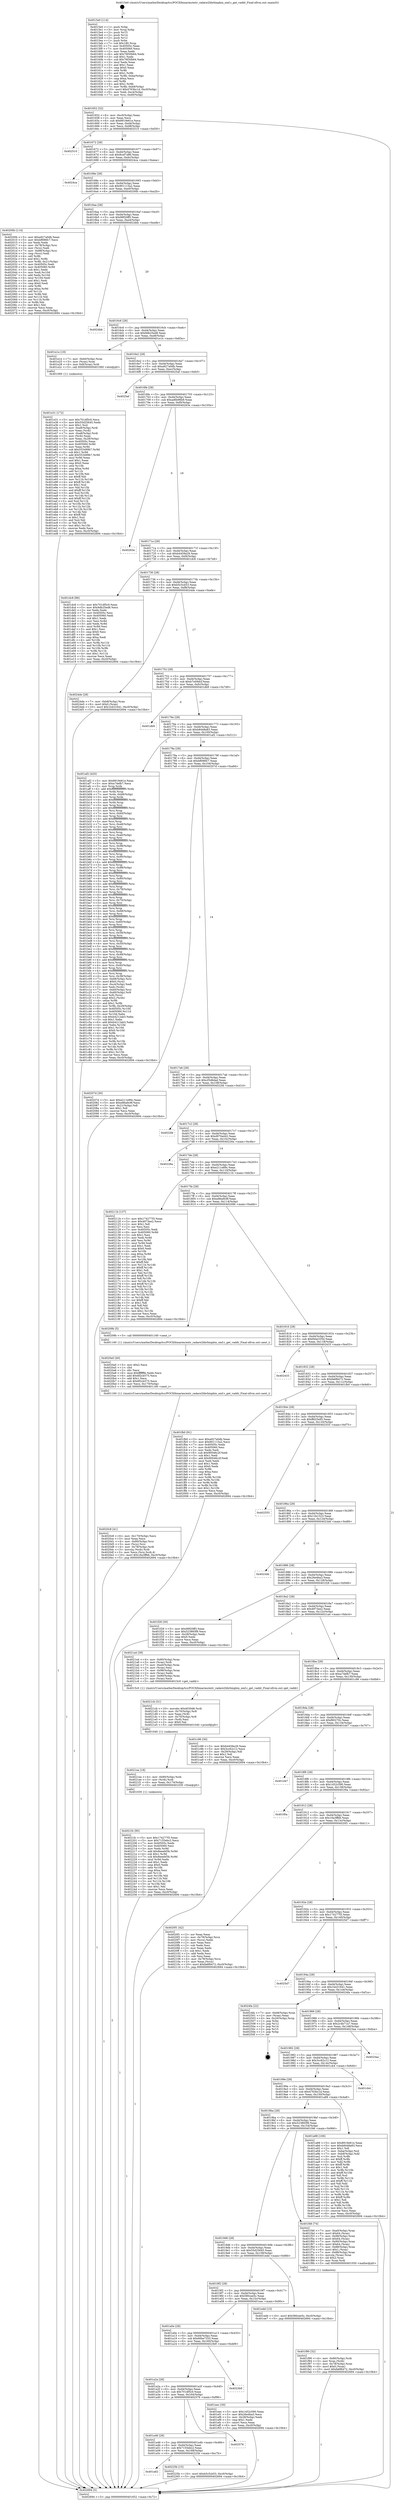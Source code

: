 digraph "0x4015e0" {
  label = "0x4015e0 (/mnt/c/Users/mathe/Desktop/tcc/POCII/binaries/extr_radare2librbinpbin_omf.c_get_vaddr_Final-ollvm.out::main(0))"
  labelloc = "t"
  node[shape=record]

  Entry [label="",width=0.3,height=0.3,shape=circle,fillcolor=black,style=filled]
  "0x401652" [label="{
     0x401652 [32]\l
     | [instrs]\l
     &nbsp;&nbsp;0x401652 \<+6\>: mov -0xc0(%rbp),%eax\l
     &nbsp;&nbsp;0x401658 \<+2\>: mov %eax,%ecx\l
     &nbsp;&nbsp;0x40165a \<+6\>: sub $0x8919e61e,%ecx\l
     &nbsp;&nbsp;0x401660 \<+6\>: mov %eax,-0xd4(%rbp)\l
     &nbsp;&nbsp;0x401666 \<+6\>: mov %ecx,-0xd8(%rbp)\l
     &nbsp;&nbsp;0x40166c \<+6\>: je 0000000000402510 \<main+0xf30\>\l
  }"]
  "0x402510" [label="{
     0x402510\l
  }", style=dashed]
  "0x401672" [label="{
     0x401672 [28]\l
     | [instrs]\l
     &nbsp;&nbsp;0x401672 \<+5\>: jmp 0000000000401677 \<main+0x97\>\l
     &nbsp;&nbsp;0x401677 \<+6\>: mov -0xd4(%rbp),%eax\l
     &nbsp;&nbsp;0x40167d \<+5\>: sub $0x8cef7a86,%eax\l
     &nbsp;&nbsp;0x401682 \<+6\>: mov %eax,-0xdc(%rbp)\l
     &nbsp;&nbsp;0x401688 \<+6\>: je 00000000004024ca \<main+0xeea\>\l
  }"]
  Exit [label="",width=0.3,height=0.3,shape=circle,fillcolor=black,style=filled,peripheries=2]
  "0x4024ca" [label="{
     0x4024ca\l
  }", style=dashed]
  "0x40168e" [label="{
     0x40168e [28]\l
     | [instrs]\l
     &nbsp;&nbsp;0x40168e \<+5\>: jmp 0000000000401693 \<main+0xb3\>\l
     &nbsp;&nbsp;0x401693 \<+6\>: mov -0xd4(%rbp),%eax\l
     &nbsp;&nbsp;0x401699 \<+5\>: sub $0x901115a2,%eax\l
     &nbsp;&nbsp;0x40169e \<+6\>: mov %eax,-0xe0(%rbp)\l
     &nbsp;&nbsp;0x4016a4 \<+6\>: je 000000000040200b \<main+0xa2b\>\l
  }"]
  "0x401a62" [label="{
     0x401a62\l
  }", style=dashed]
  "0x40200b" [label="{
     0x40200b [114]\l
     | [instrs]\l
     &nbsp;&nbsp;0x40200b \<+5\>: mov $0xa927a0db,%eax\l
     &nbsp;&nbsp;0x402010 \<+5\>: mov $0xbf696fc7,%ecx\l
     &nbsp;&nbsp;0x402015 \<+2\>: xor %edx,%edx\l
     &nbsp;&nbsp;0x402017 \<+4\>: mov -0x78(%rbp),%rsi\l
     &nbsp;&nbsp;0x40201b \<+2\>: mov (%rsi),%edi\l
     &nbsp;&nbsp;0x40201d \<+7\>: mov -0x88(%rbp),%rsi\l
     &nbsp;&nbsp;0x402024 \<+2\>: cmp (%rsi),%edi\l
     &nbsp;&nbsp;0x402026 \<+4\>: setl %r8b\l
     &nbsp;&nbsp;0x40202a \<+4\>: and $0x1,%r8b\l
     &nbsp;&nbsp;0x40202e \<+4\>: mov %r8b,-0x21(%rbp)\l
     &nbsp;&nbsp;0x402032 \<+7\>: mov 0x40505c,%edi\l
     &nbsp;&nbsp;0x402039 \<+8\>: mov 0x405060,%r9d\l
     &nbsp;&nbsp;0x402041 \<+3\>: sub $0x1,%edx\l
     &nbsp;&nbsp;0x402044 \<+3\>: mov %edi,%r10d\l
     &nbsp;&nbsp;0x402047 \<+3\>: add %edx,%r10d\l
     &nbsp;&nbsp;0x40204a \<+4\>: imul %r10d,%edi\l
     &nbsp;&nbsp;0x40204e \<+3\>: and $0x1,%edi\l
     &nbsp;&nbsp;0x402051 \<+3\>: cmp $0x0,%edi\l
     &nbsp;&nbsp;0x402054 \<+4\>: sete %r8b\l
     &nbsp;&nbsp;0x402058 \<+4\>: cmp $0xa,%r9d\l
     &nbsp;&nbsp;0x40205c \<+4\>: setl %r11b\l
     &nbsp;&nbsp;0x402060 \<+3\>: mov %r8b,%bl\l
     &nbsp;&nbsp;0x402063 \<+3\>: and %r11b,%bl\l
     &nbsp;&nbsp;0x402066 \<+3\>: xor %r11b,%r8b\l
     &nbsp;&nbsp;0x402069 \<+3\>: or %r8b,%bl\l
     &nbsp;&nbsp;0x40206c \<+3\>: test $0x1,%bl\l
     &nbsp;&nbsp;0x40206f \<+3\>: cmovne %ecx,%eax\l
     &nbsp;&nbsp;0x402072 \<+6\>: mov %eax,-0xc0(%rbp)\l
     &nbsp;&nbsp;0x402078 \<+5\>: jmp 0000000000402694 \<main+0x10b4\>\l
  }"]
  "0x4016aa" [label="{
     0x4016aa [28]\l
     | [instrs]\l
     &nbsp;&nbsp;0x4016aa \<+5\>: jmp 00000000004016af \<main+0xcf\>\l
     &nbsp;&nbsp;0x4016af \<+6\>: mov -0xd4(%rbp),%eax\l
     &nbsp;&nbsp;0x4016b5 \<+5\>: sub $0x99f20ff3,%eax\l
     &nbsp;&nbsp;0x4016ba \<+6\>: mov %eax,-0xe4(%rbp)\l
     &nbsp;&nbsp;0x4016c0 \<+6\>: je 00000000004024bb \<main+0xedb\>\l
  }"]
  "0x40225b" [label="{
     0x40225b [15]\l
     | [instrs]\l
     &nbsp;&nbsp;0x40225b \<+10\>: movl $0xb5c5cb53,-0xc0(%rbp)\l
     &nbsp;&nbsp;0x402265 \<+5\>: jmp 0000000000402694 \<main+0x10b4\>\l
  }"]
  "0x4024bb" [label="{
     0x4024bb\l
  }", style=dashed]
  "0x4016c6" [label="{
     0x4016c6 [28]\l
     | [instrs]\l
     &nbsp;&nbsp;0x4016c6 \<+5\>: jmp 00000000004016cb \<main+0xeb\>\l
     &nbsp;&nbsp;0x4016cb \<+6\>: mov -0xd4(%rbp),%eax\l
     &nbsp;&nbsp;0x4016d1 \<+5\>: sub $0x9db25ed8,%eax\l
     &nbsp;&nbsp;0x4016d6 \<+6\>: mov %eax,-0xe8(%rbp)\l
     &nbsp;&nbsp;0x4016dc \<+6\>: je 0000000000401e1e \<main+0x83e\>\l
  }"]
  "0x401a46" [label="{
     0x401a46 [28]\l
     | [instrs]\l
     &nbsp;&nbsp;0x401a46 \<+5\>: jmp 0000000000401a4b \<main+0x46b\>\l
     &nbsp;&nbsp;0x401a4b \<+6\>: mov -0xd4(%rbp),%eax\l
     &nbsp;&nbsp;0x401a51 \<+5\>: sub $0x7155ebc2,%eax\l
     &nbsp;&nbsp;0x401a56 \<+6\>: mov %eax,-0x168(%rbp)\l
     &nbsp;&nbsp;0x401a5c \<+6\>: je 000000000040225b \<main+0xc7b\>\l
  }"]
  "0x401e1e" [label="{
     0x401e1e [19]\l
     | [instrs]\l
     &nbsp;&nbsp;0x401e1e \<+7\>: mov -0xb0(%rbp),%rax\l
     &nbsp;&nbsp;0x401e25 \<+3\>: mov (%rax),%rax\l
     &nbsp;&nbsp;0x401e28 \<+4\>: mov 0x8(%rax),%rdi\l
     &nbsp;&nbsp;0x401e2c \<+5\>: call 0000000000401060 \<atoi@plt\>\l
     | [calls]\l
     &nbsp;&nbsp;0x401060 \{1\} (unknown)\l
  }"]
  "0x4016e2" [label="{
     0x4016e2 [28]\l
     | [instrs]\l
     &nbsp;&nbsp;0x4016e2 \<+5\>: jmp 00000000004016e7 \<main+0x107\>\l
     &nbsp;&nbsp;0x4016e7 \<+6\>: mov -0xd4(%rbp),%eax\l
     &nbsp;&nbsp;0x4016ed \<+5\>: sub $0xa927a0db,%eax\l
     &nbsp;&nbsp;0x4016f2 \<+6\>: mov %eax,-0xec(%rbp)\l
     &nbsp;&nbsp;0x4016f8 \<+6\>: je 00000000004025af \<main+0xfcf\>\l
  }"]
  "0x402576" [label="{
     0x402576\l
  }", style=dashed]
  "0x4025af" [label="{
     0x4025af\l
  }", style=dashed]
  "0x4016fe" [label="{
     0x4016fe [28]\l
     | [instrs]\l
     &nbsp;&nbsp;0x4016fe \<+5\>: jmp 0000000000401703 \<main+0x123\>\l
     &nbsp;&nbsp;0x401703 \<+6\>: mov -0xd4(%rbp),%eax\l
     &nbsp;&nbsp;0x401709 \<+5\>: sub $0xad6b96b9,%eax\l
     &nbsp;&nbsp;0x40170e \<+6\>: mov %eax,-0xf0(%rbp)\l
     &nbsp;&nbsp;0x401714 \<+6\>: je 000000000040263e \<main+0x105e\>\l
  }"]
  "0x401a2a" [label="{
     0x401a2a [28]\l
     | [instrs]\l
     &nbsp;&nbsp;0x401a2a \<+5\>: jmp 0000000000401a2f \<main+0x44f\>\l
     &nbsp;&nbsp;0x401a2f \<+6\>: mov -0xd4(%rbp),%eax\l
     &nbsp;&nbsp;0x401a35 \<+5\>: sub $0x701df5c0,%eax\l
     &nbsp;&nbsp;0x401a3a \<+6\>: mov %eax,-0x164(%rbp)\l
     &nbsp;&nbsp;0x401a40 \<+6\>: je 0000000000402576 \<main+0xf96\>\l
  }"]
  "0x40263e" [label="{
     0x40263e\l
  }", style=dashed]
  "0x40171a" [label="{
     0x40171a [28]\l
     | [instrs]\l
     &nbsp;&nbsp;0x40171a \<+5\>: jmp 000000000040171f \<main+0x13f\>\l
     &nbsp;&nbsp;0x40171f \<+6\>: mov -0xd4(%rbp),%eax\l
     &nbsp;&nbsp;0x401725 \<+5\>: sub $0xb4459a29,%eax\l
     &nbsp;&nbsp;0x40172a \<+6\>: mov %eax,-0xf4(%rbp)\l
     &nbsp;&nbsp;0x401730 \<+6\>: je 0000000000401dc8 \<main+0x7e8\>\l
  }"]
  "0x4023b9" [label="{
     0x4023b9\l
  }", style=dashed]
  "0x401dc8" [label="{
     0x401dc8 [86]\l
     | [instrs]\l
     &nbsp;&nbsp;0x401dc8 \<+5\>: mov $0x701df5c0,%eax\l
     &nbsp;&nbsp;0x401dcd \<+5\>: mov $0x9db25ed8,%ecx\l
     &nbsp;&nbsp;0x401dd2 \<+2\>: xor %edx,%edx\l
     &nbsp;&nbsp;0x401dd4 \<+7\>: mov 0x40505c,%esi\l
     &nbsp;&nbsp;0x401ddb \<+7\>: mov 0x405060,%edi\l
     &nbsp;&nbsp;0x401de2 \<+3\>: sub $0x1,%edx\l
     &nbsp;&nbsp;0x401de5 \<+3\>: mov %esi,%r8d\l
     &nbsp;&nbsp;0x401de8 \<+3\>: add %edx,%r8d\l
     &nbsp;&nbsp;0x401deb \<+4\>: imul %r8d,%esi\l
     &nbsp;&nbsp;0x401def \<+3\>: and $0x1,%esi\l
     &nbsp;&nbsp;0x401df2 \<+3\>: cmp $0x0,%esi\l
     &nbsp;&nbsp;0x401df5 \<+4\>: sete %r9b\l
     &nbsp;&nbsp;0x401df9 \<+3\>: cmp $0xa,%edi\l
     &nbsp;&nbsp;0x401dfc \<+4\>: setl %r10b\l
     &nbsp;&nbsp;0x401e00 \<+3\>: mov %r9b,%r11b\l
     &nbsp;&nbsp;0x401e03 \<+3\>: and %r10b,%r11b\l
     &nbsp;&nbsp;0x401e06 \<+3\>: xor %r10b,%r9b\l
     &nbsp;&nbsp;0x401e09 \<+3\>: or %r9b,%r11b\l
     &nbsp;&nbsp;0x401e0c \<+4\>: test $0x1,%r11b\l
     &nbsp;&nbsp;0x401e10 \<+3\>: cmovne %ecx,%eax\l
     &nbsp;&nbsp;0x401e13 \<+6\>: mov %eax,-0xc0(%rbp)\l
     &nbsp;&nbsp;0x401e19 \<+5\>: jmp 0000000000402694 \<main+0x10b4\>\l
  }"]
  "0x401736" [label="{
     0x401736 [28]\l
     | [instrs]\l
     &nbsp;&nbsp;0x401736 \<+5\>: jmp 000000000040173b \<main+0x15b\>\l
     &nbsp;&nbsp;0x40173b \<+6\>: mov -0xd4(%rbp),%eax\l
     &nbsp;&nbsp;0x401741 \<+5\>: sub $0xb5c5cb53,%eax\l
     &nbsp;&nbsp;0x401746 \<+6\>: mov %eax,-0xf8(%rbp)\l
     &nbsp;&nbsp;0x40174c \<+6\>: je 00000000004024de \<main+0xefe\>\l
  }"]
  "0x4021fc" [label="{
     0x4021fc [95]\l
     | [instrs]\l
     &nbsp;&nbsp;0x4021fc \<+5\>: mov $0x174277f3,%eax\l
     &nbsp;&nbsp;0x402201 \<+5\>: mov $0x7155ebc2,%ecx\l
     &nbsp;&nbsp;0x402206 \<+7\>: mov 0x40505c,%edx\l
     &nbsp;&nbsp;0x40220d \<+7\>: mov 0x405060,%esi\l
     &nbsp;&nbsp;0x402214 \<+3\>: mov %edx,%r9d\l
     &nbsp;&nbsp;0x402217 \<+7\>: add $0x8eeebf3b,%r9d\l
     &nbsp;&nbsp;0x40221e \<+4\>: sub $0x1,%r9d\l
     &nbsp;&nbsp;0x402222 \<+7\>: sub $0x8eeebf3b,%r9d\l
     &nbsp;&nbsp;0x402229 \<+4\>: imul %r9d,%edx\l
     &nbsp;&nbsp;0x40222d \<+3\>: and $0x1,%edx\l
     &nbsp;&nbsp;0x402230 \<+3\>: cmp $0x0,%edx\l
     &nbsp;&nbsp;0x402233 \<+4\>: sete %r10b\l
     &nbsp;&nbsp;0x402237 \<+3\>: cmp $0xa,%esi\l
     &nbsp;&nbsp;0x40223a \<+4\>: setl %r11b\l
     &nbsp;&nbsp;0x40223e \<+3\>: mov %r10b,%bl\l
     &nbsp;&nbsp;0x402241 \<+3\>: and %r11b,%bl\l
     &nbsp;&nbsp;0x402244 \<+3\>: xor %r11b,%r10b\l
     &nbsp;&nbsp;0x402247 \<+3\>: or %r10b,%bl\l
     &nbsp;&nbsp;0x40224a \<+3\>: test $0x1,%bl\l
     &nbsp;&nbsp;0x40224d \<+3\>: cmovne %ecx,%eax\l
     &nbsp;&nbsp;0x402250 \<+6\>: mov %eax,-0xc0(%rbp)\l
     &nbsp;&nbsp;0x402256 \<+5\>: jmp 0000000000402694 \<main+0x10b4\>\l
  }"]
  "0x4024de" [label="{
     0x4024de [28]\l
     | [instrs]\l
     &nbsp;&nbsp;0x4024de \<+7\>: mov -0xb8(%rbp),%rax\l
     &nbsp;&nbsp;0x4024e5 \<+6\>: movl $0x0,(%rax)\l
     &nbsp;&nbsp;0x4024eb \<+10\>: movl $0x1b431641,-0xc0(%rbp)\l
     &nbsp;&nbsp;0x4024f5 \<+5\>: jmp 0000000000402694 \<main+0x10b4\>\l
  }"]
  "0x401752" [label="{
     0x401752 [28]\l
     | [instrs]\l
     &nbsp;&nbsp;0x401752 \<+5\>: jmp 0000000000401757 \<main+0x177\>\l
     &nbsp;&nbsp;0x401757 \<+6\>: mov -0xd4(%rbp),%eax\l
     &nbsp;&nbsp;0x40175d \<+5\>: sub $0xb7e09dcf,%eax\l
     &nbsp;&nbsp;0x401762 \<+6\>: mov %eax,-0xfc(%rbp)\l
     &nbsp;&nbsp;0x401768 \<+6\>: je 0000000000401db9 \<main+0x7d9\>\l
  }"]
  "0x4021ea" [label="{
     0x4021ea [18]\l
     | [instrs]\l
     &nbsp;&nbsp;0x4021ea \<+4\>: mov -0x80(%rbp),%rdi\l
     &nbsp;&nbsp;0x4021ee \<+3\>: mov (%rdi),%rdi\l
     &nbsp;&nbsp;0x4021f1 \<+6\>: mov %eax,-0x174(%rbp)\l
     &nbsp;&nbsp;0x4021f7 \<+5\>: call 0000000000401030 \<free@plt\>\l
     | [calls]\l
     &nbsp;&nbsp;0x401030 \{1\} (unknown)\l
  }"]
  "0x401db9" [label="{
     0x401db9\l
  }", style=dashed]
  "0x40176e" [label="{
     0x40176e [28]\l
     | [instrs]\l
     &nbsp;&nbsp;0x40176e \<+5\>: jmp 0000000000401773 \<main+0x193\>\l
     &nbsp;&nbsp;0x401773 \<+6\>: mov -0xd4(%rbp),%eax\l
     &nbsp;&nbsp;0x401779 \<+5\>: sub $0xb8448a83,%eax\l
     &nbsp;&nbsp;0x40177e \<+6\>: mov %eax,-0x100(%rbp)\l
     &nbsp;&nbsp;0x401784 \<+6\>: je 0000000000401af2 \<main+0x512\>\l
  }"]
  "0x4021cb" [label="{
     0x4021cb [31]\l
     | [instrs]\l
     &nbsp;&nbsp;0x4021cb \<+10\>: movabs $0x4030d6,%rdi\l
     &nbsp;&nbsp;0x4021d5 \<+4\>: mov -0x70(%rbp),%r8\l
     &nbsp;&nbsp;0x4021d9 \<+3\>: mov %eax,(%r8)\l
     &nbsp;&nbsp;0x4021dc \<+4\>: mov -0x70(%rbp),%r8\l
     &nbsp;&nbsp;0x4021e0 \<+3\>: mov (%r8),%esi\l
     &nbsp;&nbsp;0x4021e3 \<+2\>: mov $0x0,%al\l
     &nbsp;&nbsp;0x4021e5 \<+5\>: call 0000000000401040 \<printf@plt\>\l
     | [calls]\l
     &nbsp;&nbsp;0x401040 \{1\} (unknown)\l
  }"]
  "0x401af2" [label="{
     0x401af2 [420]\l
     | [instrs]\l
     &nbsp;&nbsp;0x401af2 \<+5\>: mov $0x8919e61e,%eax\l
     &nbsp;&nbsp;0x401af7 \<+5\>: mov $0xa74efb7,%ecx\l
     &nbsp;&nbsp;0x401afc \<+3\>: mov %rsp,%rdx\l
     &nbsp;&nbsp;0x401aff \<+4\>: add $0xfffffffffffffff0,%rdx\l
     &nbsp;&nbsp;0x401b03 \<+3\>: mov %rdx,%rsp\l
     &nbsp;&nbsp;0x401b06 \<+7\>: mov %rdx,-0xb8(%rbp)\l
     &nbsp;&nbsp;0x401b0d \<+3\>: mov %rsp,%rdx\l
     &nbsp;&nbsp;0x401b10 \<+4\>: add $0xfffffffffffffff0,%rdx\l
     &nbsp;&nbsp;0x401b14 \<+3\>: mov %rdx,%rsp\l
     &nbsp;&nbsp;0x401b17 \<+3\>: mov %rsp,%rsi\l
     &nbsp;&nbsp;0x401b1a \<+4\>: add $0xfffffffffffffff0,%rsi\l
     &nbsp;&nbsp;0x401b1e \<+3\>: mov %rsi,%rsp\l
     &nbsp;&nbsp;0x401b21 \<+7\>: mov %rsi,-0xb0(%rbp)\l
     &nbsp;&nbsp;0x401b28 \<+3\>: mov %rsp,%rsi\l
     &nbsp;&nbsp;0x401b2b \<+4\>: add $0xfffffffffffffff0,%rsi\l
     &nbsp;&nbsp;0x401b2f \<+3\>: mov %rsi,%rsp\l
     &nbsp;&nbsp;0x401b32 \<+7\>: mov %rsi,-0xa8(%rbp)\l
     &nbsp;&nbsp;0x401b39 \<+3\>: mov %rsp,%rsi\l
     &nbsp;&nbsp;0x401b3c \<+4\>: add $0xfffffffffffffff0,%rsi\l
     &nbsp;&nbsp;0x401b40 \<+3\>: mov %rsi,%rsp\l
     &nbsp;&nbsp;0x401b43 \<+7\>: mov %rsi,-0xa0(%rbp)\l
     &nbsp;&nbsp;0x401b4a \<+3\>: mov %rsp,%rsi\l
     &nbsp;&nbsp;0x401b4d \<+4\>: add $0xfffffffffffffff0,%rsi\l
     &nbsp;&nbsp;0x401b51 \<+3\>: mov %rsi,%rsp\l
     &nbsp;&nbsp;0x401b54 \<+7\>: mov %rsi,-0x98(%rbp)\l
     &nbsp;&nbsp;0x401b5b \<+3\>: mov %rsp,%rsi\l
     &nbsp;&nbsp;0x401b5e \<+4\>: add $0xfffffffffffffff0,%rsi\l
     &nbsp;&nbsp;0x401b62 \<+3\>: mov %rsi,%rsp\l
     &nbsp;&nbsp;0x401b65 \<+7\>: mov %rsi,-0x90(%rbp)\l
     &nbsp;&nbsp;0x401b6c \<+3\>: mov %rsp,%rsi\l
     &nbsp;&nbsp;0x401b6f \<+4\>: add $0xfffffffffffffff0,%rsi\l
     &nbsp;&nbsp;0x401b73 \<+3\>: mov %rsi,%rsp\l
     &nbsp;&nbsp;0x401b76 \<+7\>: mov %rsi,-0x88(%rbp)\l
     &nbsp;&nbsp;0x401b7d \<+3\>: mov %rsp,%rsi\l
     &nbsp;&nbsp;0x401b80 \<+4\>: add $0xfffffffffffffff0,%rsi\l
     &nbsp;&nbsp;0x401b84 \<+3\>: mov %rsi,%rsp\l
     &nbsp;&nbsp;0x401b87 \<+4\>: mov %rsi,-0x80(%rbp)\l
     &nbsp;&nbsp;0x401b8b \<+3\>: mov %rsp,%rsi\l
     &nbsp;&nbsp;0x401b8e \<+4\>: add $0xfffffffffffffff0,%rsi\l
     &nbsp;&nbsp;0x401b92 \<+3\>: mov %rsi,%rsp\l
     &nbsp;&nbsp;0x401b95 \<+4\>: mov %rsi,-0x78(%rbp)\l
     &nbsp;&nbsp;0x401b99 \<+3\>: mov %rsp,%rsi\l
     &nbsp;&nbsp;0x401b9c \<+4\>: add $0xfffffffffffffff0,%rsi\l
     &nbsp;&nbsp;0x401ba0 \<+3\>: mov %rsi,%rsp\l
     &nbsp;&nbsp;0x401ba3 \<+4\>: mov %rsi,-0x70(%rbp)\l
     &nbsp;&nbsp;0x401ba7 \<+3\>: mov %rsp,%rsi\l
     &nbsp;&nbsp;0x401baa \<+4\>: add $0xfffffffffffffff0,%rsi\l
     &nbsp;&nbsp;0x401bae \<+3\>: mov %rsi,%rsp\l
     &nbsp;&nbsp;0x401bb1 \<+4\>: mov %rsi,-0x68(%rbp)\l
     &nbsp;&nbsp;0x401bb5 \<+3\>: mov %rsp,%rsi\l
     &nbsp;&nbsp;0x401bb8 \<+4\>: add $0xfffffffffffffff0,%rsi\l
     &nbsp;&nbsp;0x401bbc \<+3\>: mov %rsi,%rsp\l
     &nbsp;&nbsp;0x401bbf \<+4\>: mov %rsi,-0x60(%rbp)\l
     &nbsp;&nbsp;0x401bc3 \<+3\>: mov %rsp,%rsi\l
     &nbsp;&nbsp;0x401bc6 \<+4\>: add $0xfffffffffffffff0,%rsi\l
     &nbsp;&nbsp;0x401bca \<+3\>: mov %rsi,%rsp\l
     &nbsp;&nbsp;0x401bcd \<+4\>: mov %rsi,-0x58(%rbp)\l
     &nbsp;&nbsp;0x401bd1 \<+3\>: mov %rsp,%rsi\l
     &nbsp;&nbsp;0x401bd4 \<+4\>: add $0xfffffffffffffff0,%rsi\l
     &nbsp;&nbsp;0x401bd8 \<+3\>: mov %rsi,%rsp\l
     &nbsp;&nbsp;0x401bdb \<+4\>: mov %rsi,-0x50(%rbp)\l
     &nbsp;&nbsp;0x401bdf \<+3\>: mov %rsp,%rsi\l
     &nbsp;&nbsp;0x401be2 \<+4\>: add $0xfffffffffffffff0,%rsi\l
     &nbsp;&nbsp;0x401be6 \<+3\>: mov %rsi,%rsp\l
     &nbsp;&nbsp;0x401be9 \<+4\>: mov %rsi,-0x48(%rbp)\l
     &nbsp;&nbsp;0x401bed \<+3\>: mov %rsp,%rsi\l
     &nbsp;&nbsp;0x401bf0 \<+4\>: add $0xfffffffffffffff0,%rsi\l
     &nbsp;&nbsp;0x401bf4 \<+3\>: mov %rsi,%rsp\l
     &nbsp;&nbsp;0x401bf7 \<+4\>: mov %rsi,-0x40(%rbp)\l
     &nbsp;&nbsp;0x401bfb \<+3\>: mov %rsp,%rsi\l
     &nbsp;&nbsp;0x401bfe \<+4\>: add $0xfffffffffffffff0,%rsi\l
     &nbsp;&nbsp;0x401c02 \<+3\>: mov %rsi,%rsp\l
     &nbsp;&nbsp;0x401c05 \<+4\>: mov %rsi,-0x38(%rbp)\l
     &nbsp;&nbsp;0x401c09 \<+7\>: mov -0xb8(%rbp),%rsi\l
     &nbsp;&nbsp;0x401c10 \<+6\>: movl $0x0,(%rsi)\l
     &nbsp;&nbsp;0x401c16 \<+6\>: mov -0xc4(%rbp),%edi\l
     &nbsp;&nbsp;0x401c1c \<+2\>: mov %edi,(%rdx)\l
     &nbsp;&nbsp;0x401c1e \<+7\>: mov -0xb0(%rbp),%rsi\l
     &nbsp;&nbsp;0x401c25 \<+7\>: mov -0xd0(%rbp),%r8\l
     &nbsp;&nbsp;0x401c2c \<+3\>: mov %r8,(%rsi)\l
     &nbsp;&nbsp;0x401c2f \<+3\>: cmpl $0x2,(%rdx)\l
     &nbsp;&nbsp;0x401c32 \<+4\>: setne %r9b\l
     &nbsp;&nbsp;0x401c36 \<+4\>: and $0x1,%r9b\l
     &nbsp;&nbsp;0x401c3a \<+4\>: mov %r9b,-0x29(%rbp)\l
     &nbsp;&nbsp;0x401c3e \<+8\>: mov 0x40505c,%r10d\l
     &nbsp;&nbsp;0x401c46 \<+8\>: mov 0x405060,%r11d\l
     &nbsp;&nbsp;0x401c4e \<+3\>: mov %r10d,%ebx\l
     &nbsp;&nbsp;0x401c51 \<+6\>: sub $0xb4212ab3,%ebx\l
     &nbsp;&nbsp;0x401c57 \<+3\>: sub $0x1,%ebx\l
     &nbsp;&nbsp;0x401c5a \<+6\>: add $0xb4212ab3,%ebx\l
     &nbsp;&nbsp;0x401c60 \<+4\>: imul %ebx,%r10d\l
     &nbsp;&nbsp;0x401c64 \<+4\>: and $0x1,%r10d\l
     &nbsp;&nbsp;0x401c68 \<+4\>: cmp $0x0,%r10d\l
     &nbsp;&nbsp;0x401c6c \<+4\>: sete %r9b\l
     &nbsp;&nbsp;0x401c70 \<+4\>: cmp $0xa,%r11d\l
     &nbsp;&nbsp;0x401c74 \<+4\>: setl %r14b\l
     &nbsp;&nbsp;0x401c78 \<+3\>: mov %r9b,%r15b\l
     &nbsp;&nbsp;0x401c7b \<+3\>: and %r14b,%r15b\l
     &nbsp;&nbsp;0x401c7e \<+3\>: xor %r14b,%r9b\l
     &nbsp;&nbsp;0x401c81 \<+3\>: or %r9b,%r15b\l
     &nbsp;&nbsp;0x401c84 \<+4\>: test $0x1,%r15b\l
     &nbsp;&nbsp;0x401c88 \<+3\>: cmovne %ecx,%eax\l
     &nbsp;&nbsp;0x401c8b \<+6\>: mov %eax,-0xc0(%rbp)\l
     &nbsp;&nbsp;0x401c91 \<+5\>: jmp 0000000000402694 \<main+0x10b4\>\l
  }"]
  "0x40178a" [label="{
     0x40178a [28]\l
     | [instrs]\l
     &nbsp;&nbsp;0x40178a \<+5\>: jmp 000000000040178f \<main+0x1af\>\l
     &nbsp;&nbsp;0x40178f \<+6\>: mov -0xd4(%rbp),%eax\l
     &nbsp;&nbsp;0x401795 \<+5\>: sub $0xbf696fc7,%eax\l
     &nbsp;&nbsp;0x40179a \<+6\>: mov %eax,-0x104(%rbp)\l
     &nbsp;&nbsp;0x4017a0 \<+6\>: je 000000000040207d \<main+0xa9d\>\l
  }"]
  "0x4020c8" [label="{
     0x4020c8 [41]\l
     | [instrs]\l
     &nbsp;&nbsp;0x4020c8 \<+6\>: mov -0x170(%rbp),%ecx\l
     &nbsp;&nbsp;0x4020ce \<+3\>: imul %eax,%ecx\l
     &nbsp;&nbsp;0x4020d1 \<+4\>: mov -0x80(%rbp),%rsi\l
     &nbsp;&nbsp;0x4020d5 \<+3\>: mov (%rsi),%rsi\l
     &nbsp;&nbsp;0x4020d8 \<+4\>: mov -0x78(%rbp),%rdi\l
     &nbsp;&nbsp;0x4020dc \<+3\>: movslq (%rdi),%rdi\l
     &nbsp;&nbsp;0x4020df \<+3\>: mov %ecx,(%rsi,%rdi,4)\l
     &nbsp;&nbsp;0x4020e2 \<+10\>: movl $0x16a3ffb6,-0xc0(%rbp)\l
     &nbsp;&nbsp;0x4020ec \<+5\>: jmp 0000000000402694 \<main+0x10b4\>\l
  }"]
  "0x40207d" [label="{
     0x40207d [30]\l
     | [instrs]\l
     &nbsp;&nbsp;0x40207d \<+5\>: mov $0xe211e89c,%eax\l
     &nbsp;&nbsp;0x402082 \<+5\>: mov $0xe86a9c9f,%ecx\l
     &nbsp;&nbsp;0x402087 \<+3\>: mov -0x21(%rbp),%dl\l
     &nbsp;&nbsp;0x40208a \<+3\>: test $0x1,%dl\l
     &nbsp;&nbsp;0x40208d \<+3\>: cmovne %ecx,%eax\l
     &nbsp;&nbsp;0x402090 \<+6\>: mov %eax,-0xc0(%rbp)\l
     &nbsp;&nbsp;0x402096 \<+5\>: jmp 0000000000402694 \<main+0x10b4\>\l
  }"]
  "0x4017a6" [label="{
     0x4017a6 [28]\l
     | [instrs]\l
     &nbsp;&nbsp;0x4017a6 \<+5\>: jmp 00000000004017ab \<main+0x1cb\>\l
     &nbsp;&nbsp;0x4017ab \<+6\>: mov -0xd4(%rbp),%eax\l
     &nbsp;&nbsp;0x4017b1 \<+5\>: sub $0xcf3d6dad,%eax\l
     &nbsp;&nbsp;0x4017b6 \<+6\>: mov %eax,-0x108(%rbp)\l
     &nbsp;&nbsp;0x4017bc \<+6\>: je 00000000004022fd \<main+0xd1d\>\l
  }"]
  "0x4020a0" [label="{
     0x4020a0 [40]\l
     | [instrs]\l
     &nbsp;&nbsp;0x4020a0 \<+5\>: mov $0x2,%ecx\l
     &nbsp;&nbsp;0x4020a5 \<+1\>: cltd\l
     &nbsp;&nbsp;0x4020a6 \<+2\>: idiv %ecx\l
     &nbsp;&nbsp;0x4020a8 \<+6\>: imul $0xfffffffe,%edx,%ecx\l
     &nbsp;&nbsp;0x4020ae \<+6\>: add $0x6f2cb575,%ecx\l
     &nbsp;&nbsp;0x4020b4 \<+3\>: add $0x1,%ecx\l
     &nbsp;&nbsp;0x4020b7 \<+6\>: sub $0x6f2cb575,%ecx\l
     &nbsp;&nbsp;0x4020bd \<+6\>: mov %ecx,-0x170(%rbp)\l
     &nbsp;&nbsp;0x4020c3 \<+5\>: call 0000000000401160 \<next_i\>\l
     | [calls]\l
     &nbsp;&nbsp;0x401160 \{1\} (/mnt/c/Users/mathe/Desktop/tcc/POCII/binaries/extr_radare2librbinpbin_omf.c_get_vaddr_Final-ollvm.out::next_i)\l
  }"]
  "0x4022fd" [label="{
     0x4022fd\l
  }", style=dashed]
  "0x4017c2" [label="{
     0x4017c2 [28]\l
     | [instrs]\l
     &nbsp;&nbsp;0x4017c2 \<+5\>: jmp 00000000004017c7 \<main+0x1e7\>\l
     &nbsp;&nbsp;0x4017c7 \<+6\>: mov -0xd4(%rbp),%eax\l
     &nbsp;&nbsp;0x4017cd \<+5\>: sub $0xd970a442,%eax\l
     &nbsp;&nbsp;0x4017d2 \<+6\>: mov %eax,-0x10c(%rbp)\l
     &nbsp;&nbsp;0x4017d8 \<+6\>: je 000000000040226a \<main+0xc8a\>\l
  }"]
  "0x401f90" [label="{
     0x401f90 [32]\l
     | [instrs]\l
     &nbsp;&nbsp;0x401f90 \<+4\>: mov -0x80(%rbp),%rdi\l
     &nbsp;&nbsp;0x401f94 \<+3\>: mov %rax,(%rdi)\l
     &nbsp;&nbsp;0x401f97 \<+4\>: mov -0x78(%rbp),%rax\l
     &nbsp;&nbsp;0x401f9b \<+6\>: movl $0x0,(%rax)\l
     &nbsp;&nbsp;0x401fa1 \<+10\>: movl $0xfa6f6472,-0xc0(%rbp)\l
     &nbsp;&nbsp;0x401fab \<+5\>: jmp 0000000000402694 \<main+0x10b4\>\l
  }"]
  "0x40226a" [label="{
     0x40226a\l
  }", style=dashed]
  "0x4017de" [label="{
     0x4017de [28]\l
     | [instrs]\l
     &nbsp;&nbsp;0x4017de \<+5\>: jmp 00000000004017e3 \<main+0x203\>\l
     &nbsp;&nbsp;0x4017e3 \<+6\>: mov -0xd4(%rbp),%eax\l
     &nbsp;&nbsp;0x4017e9 \<+5\>: sub $0xe211e89c,%eax\l
     &nbsp;&nbsp;0x4017ee \<+6\>: mov %eax,-0x110(%rbp)\l
     &nbsp;&nbsp;0x4017f4 \<+6\>: je 000000000040211b \<main+0xb3b\>\l
  }"]
  "0x401a0e" [label="{
     0x401a0e [28]\l
     | [instrs]\l
     &nbsp;&nbsp;0x401a0e \<+5\>: jmp 0000000000401a13 \<main+0x433\>\l
     &nbsp;&nbsp;0x401a13 \<+6\>: mov -0xd4(%rbp),%eax\l
     &nbsp;&nbsp;0x401a19 \<+5\>: sub $0x66be7333,%eax\l
     &nbsp;&nbsp;0x401a1e \<+6\>: mov %eax,-0x160(%rbp)\l
     &nbsp;&nbsp;0x401a24 \<+6\>: je 00000000004023b9 \<main+0xdd9\>\l
  }"]
  "0x40211b" [label="{
     0x40211b [137]\l
     | [instrs]\l
     &nbsp;&nbsp;0x40211b \<+5\>: mov $0x174277f3,%eax\l
     &nbsp;&nbsp;0x402120 \<+5\>: mov $0x4973ee2,%ecx\l
     &nbsp;&nbsp;0x402125 \<+2\>: mov $0x1,%dl\l
     &nbsp;&nbsp;0x402127 \<+2\>: xor %esi,%esi\l
     &nbsp;&nbsp;0x402129 \<+7\>: mov 0x40505c,%edi\l
     &nbsp;&nbsp;0x402130 \<+8\>: mov 0x405060,%r8d\l
     &nbsp;&nbsp;0x402138 \<+3\>: sub $0x1,%esi\l
     &nbsp;&nbsp;0x40213b \<+3\>: mov %edi,%r9d\l
     &nbsp;&nbsp;0x40213e \<+3\>: add %esi,%r9d\l
     &nbsp;&nbsp;0x402141 \<+4\>: imul %r9d,%edi\l
     &nbsp;&nbsp;0x402145 \<+3\>: and $0x1,%edi\l
     &nbsp;&nbsp;0x402148 \<+3\>: cmp $0x0,%edi\l
     &nbsp;&nbsp;0x40214b \<+4\>: sete %r10b\l
     &nbsp;&nbsp;0x40214f \<+4\>: cmp $0xa,%r8d\l
     &nbsp;&nbsp;0x402153 \<+4\>: setl %r11b\l
     &nbsp;&nbsp;0x402157 \<+3\>: mov %r10b,%bl\l
     &nbsp;&nbsp;0x40215a \<+3\>: xor $0xff,%bl\l
     &nbsp;&nbsp;0x40215d \<+3\>: mov %r11b,%r14b\l
     &nbsp;&nbsp;0x402160 \<+4\>: xor $0xff,%r14b\l
     &nbsp;&nbsp;0x402164 \<+3\>: xor $0x1,%dl\l
     &nbsp;&nbsp;0x402167 \<+3\>: mov %bl,%r15b\l
     &nbsp;&nbsp;0x40216a \<+4\>: and $0xff,%r15b\l
     &nbsp;&nbsp;0x40216e \<+3\>: and %dl,%r10b\l
     &nbsp;&nbsp;0x402171 \<+3\>: mov %r14b,%r12b\l
     &nbsp;&nbsp;0x402174 \<+4\>: and $0xff,%r12b\l
     &nbsp;&nbsp;0x402178 \<+3\>: and %dl,%r11b\l
     &nbsp;&nbsp;0x40217b \<+3\>: or %r10b,%r15b\l
     &nbsp;&nbsp;0x40217e \<+3\>: or %r11b,%r12b\l
     &nbsp;&nbsp;0x402181 \<+3\>: xor %r12b,%r15b\l
     &nbsp;&nbsp;0x402184 \<+3\>: or %r14b,%bl\l
     &nbsp;&nbsp;0x402187 \<+3\>: xor $0xff,%bl\l
     &nbsp;&nbsp;0x40218a \<+3\>: or $0x1,%dl\l
     &nbsp;&nbsp;0x40218d \<+2\>: and %dl,%bl\l
     &nbsp;&nbsp;0x40218f \<+3\>: or %bl,%r15b\l
     &nbsp;&nbsp;0x402192 \<+4\>: test $0x1,%r15b\l
     &nbsp;&nbsp;0x402196 \<+3\>: cmovne %ecx,%eax\l
     &nbsp;&nbsp;0x402199 \<+6\>: mov %eax,-0xc0(%rbp)\l
     &nbsp;&nbsp;0x40219f \<+5\>: jmp 0000000000402694 \<main+0x10b4\>\l
  }"]
  "0x4017fa" [label="{
     0x4017fa [28]\l
     | [instrs]\l
     &nbsp;&nbsp;0x4017fa \<+5\>: jmp 00000000004017ff \<main+0x21f\>\l
     &nbsp;&nbsp;0x4017ff \<+6\>: mov -0xd4(%rbp),%eax\l
     &nbsp;&nbsp;0x401805 \<+5\>: sub $0xe86a9c9f,%eax\l
     &nbsp;&nbsp;0x40180a \<+6\>: mov %eax,-0x114(%rbp)\l
     &nbsp;&nbsp;0x401810 \<+6\>: je 000000000040209b \<main+0xabb\>\l
  }"]
  "0x401eec" [label="{
     0x401eec [30]\l
     | [instrs]\l
     &nbsp;&nbsp;0x401eec \<+5\>: mov $0x1452c590,%eax\l
     &nbsp;&nbsp;0x401ef1 \<+5\>: mov $0x26e4ba3,%ecx\l
     &nbsp;&nbsp;0x401ef6 \<+3\>: mov -0x28(%rbp),%edx\l
     &nbsp;&nbsp;0x401ef9 \<+3\>: cmp $0x1,%edx\l
     &nbsp;&nbsp;0x401efc \<+3\>: cmovl %ecx,%eax\l
     &nbsp;&nbsp;0x401eff \<+6\>: mov %eax,-0xc0(%rbp)\l
     &nbsp;&nbsp;0x401f05 \<+5\>: jmp 0000000000402694 \<main+0x10b4\>\l
  }"]
  "0x40209b" [label="{
     0x40209b [5]\l
     | [instrs]\l
     &nbsp;&nbsp;0x40209b \<+5\>: call 0000000000401160 \<next_i\>\l
     | [calls]\l
     &nbsp;&nbsp;0x401160 \{1\} (/mnt/c/Users/mathe/Desktop/tcc/POCII/binaries/extr_radare2librbinpbin_omf.c_get_vaddr_Final-ollvm.out::next_i)\l
  }"]
  "0x401816" [label="{
     0x401816 [28]\l
     | [instrs]\l
     &nbsp;&nbsp;0x401816 \<+5\>: jmp 000000000040181b \<main+0x23b\>\l
     &nbsp;&nbsp;0x40181b \<+6\>: mov -0xd4(%rbp),%eax\l
     &nbsp;&nbsp;0x401821 \<+5\>: sub $0xf44e335d,%eax\l
     &nbsp;&nbsp;0x401826 \<+6\>: mov %eax,-0x118(%rbp)\l
     &nbsp;&nbsp;0x40182c \<+6\>: je 0000000000402433 \<main+0xe53\>\l
  }"]
  "0x4019f2" [label="{
     0x4019f2 [28]\l
     | [instrs]\l
     &nbsp;&nbsp;0x4019f2 \<+5\>: jmp 00000000004019f7 \<main+0x417\>\l
     &nbsp;&nbsp;0x4019f7 \<+6\>: mov -0xd4(%rbp),%eax\l
     &nbsp;&nbsp;0x4019fd \<+5\>: sub $0x580cee5c,%eax\l
     &nbsp;&nbsp;0x401a02 \<+6\>: mov %eax,-0x15c(%rbp)\l
     &nbsp;&nbsp;0x401a08 \<+6\>: je 0000000000401eec \<main+0x90c\>\l
  }"]
  "0x402433" [label="{
     0x402433\l
  }", style=dashed]
  "0x401832" [label="{
     0x401832 [28]\l
     | [instrs]\l
     &nbsp;&nbsp;0x401832 \<+5\>: jmp 0000000000401837 \<main+0x257\>\l
     &nbsp;&nbsp;0x401837 \<+6\>: mov -0xd4(%rbp),%eax\l
     &nbsp;&nbsp;0x40183d \<+5\>: sub $0xfa6f6472,%eax\l
     &nbsp;&nbsp;0x401842 \<+6\>: mov %eax,-0x11c(%rbp)\l
     &nbsp;&nbsp;0x401848 \<+6\>: je 0000000000401fb0 \<main+0x9d0\>\l
  }"]
  "0x401edd" [label="{
     0x401edd [15]\l
     | [instrs]\l
     &nbsp;&nbsp;0x401edd \<+10\>: movl $0x580cee5c,-0xc0(%rbp)\l
     &nbsp;&nbsp;0x401ee7 \<+5\>: jmp 0000000000402694 \<main+0x10b4\>\l
  }"]
  "0x401fb0" [label="{
     0x401fb0 [91]\l
     | [instrs]\l
     &nbsp;&nbsp;0x401fb0 \<+5\>: mov $0xa927a0db,%eax\l
     &nbsp;&nbsp;0x401fb5 \<+5\>: mov $0x901115a2,%ecx\l
     &nbsp;&nbsp;0x401fba \<+7\>: mov 0x40505c,%edx\l
     &nbsp;&nbsp;0x401fc1 \<+7\>: mov 0x405060,%esi\l
     &nbsp;&nbsp;0x401fc8 \<+2\>: mov %edx,%edi\l
     &nbsp;&nbsp;0x401fca \<+6\>: sub $0x90046c2f,%edi\l
     &nbsp;&nbsp;0x401fd0 \<+3\>: sub $0x1,%edi\l
     &nbsp;&nbsp;0x401fd3 \<+6\>: add $0x90046c2f,%edi\l
     &nbsp;&nbsp;0x401fd9 \<+3\>: imul %edi,%edx\l
     &nbsp;&nbsp;0x401fdc \<+3\>: and $0x1,%edx\l
     &nbsp;&nbsp;0x401fdf \<+3\>: cmp $0x0,%edx\l
     &nbsp;&nbsp;0x401fe2 \<+4\>: sete %r8b\l
     &nbsp;&nbsp;0x401fe6 \<+3\>: cmp $0xa,%esi\l
     &nbsp;&nbsp;0x401fe9 \<+4\>: setl %r9b\l
     &nbsp;&nbsp;0x401fed \<+3\>: mov %r8b,%r10b\l
     &nbsp;&nbsp;0x401ff0 \<+3\>: and %r9b,%r10b\l
     &nbsp;&nbsp;0x401ff3 \<+3\>: xor %r9b,%r8b\l
     &nbsp;&nbsp;0x401ff6 \<+3\>: or %r8b,%r10b\l
     &nbsp;&nbsp;0x401ff9 \<+4\>: test $0x1,%r10b\l
     &nbsp;&nbsp;0x401ffd \<+3\>: cmovne %ecx,%eax\l
     &nbsp;&nbsp;0x402000 \<+6\>: mov %eax,-0xc0(%rbp)\l
     &nbsp;&nbsp;0x402006 \<+5\>: jmp 0000000000402694 \<main+0x10b4\>\l
  }"]
  "0x40184e" [label="{
     0x40184e [28]\l
     | [instrs]\l
     &nbsp;&nbsp;0x40184e \<+5\>: jmp 0000000000401853 \<main+0x273\>\l
     &nbsp;&nbsp;0x401853 \<+6\>: mov -0xd4(%rbp),%eax\l
     &nbsp;&nbsp;0x401859 \<+5\>: sub $0xffd25e95,%eax\l
     &nbsp;&nbsp;0x40185e \<+6\>: mov %eax,-0x120(%rbp)\l
     &nbsp;&nbsp;0x401864 \<+6\>: je 0000000000402555 \<main+0xf75\>\l
  }"]
  "0x4019d6" [label="{
     0x4019d6 [28]\l
     | [instrs]\l
     &nbsp;&nbsp;0x4019d6 \<+5\>: jmp 00000000004019db \<main+0x3fb\>\l
     &nbsp;&nbsp;0x4019db \<+6\>: mov -0xd4(%rbp),%eax\l
     &nbsp;&nbsp;0x4019e1 \<+5\>: sub $0x55d25645,%eax\l
     &nbsp;&nbsp;0x4019e6 \<+6\>: mov %eax,-0x158(%rbp)\l
     &nbsp;&nbsp;0x4019ec \<+6\>: je 0000000000401edd \<main+0x8fd\>\l
  }"]
  "0x402555" [label="{
     0x402555\l
  }", style=dashed]
  "0x40186a" [label="{
     0x40186a [28]\l
     | [instrs]\l
     &nbsp;&nbsp;0x40186a \<+5\>: jmp 000000000040186f \<main+0x28f\>\l
     &nbsp;&nbsp;0x40186f \<+6\>: mov -0xd4(%rbp),%eax\l
     &nbsp;&nbsp;0x401875 \<+5\>: sub $0x12b1523,%eax\l
     &nbsp;&nbsp;0x40187a \<+6\>: mov %eax,-0x124(%rbp)\l
     &nbsp;&nbsp;0x401880 \<+6\>: je 00000000004023dd \<main+0xdfd\>\l
  }"]
  "0x401f46" [label="{
     0x401f46 [74]\l
     | [instrs]\l
     &nbsp;&nbsp;0x401f46 \<+7\>: mov -0xa0(%rbp),%rax\l
     &nbsp;&nbsp;0x401f4d \<+6\>: movl $0x64,(%rax)\l
     &nbsp;&nbsp;0x401f53 \<+7\>: mov -0x98(%rbp),%rax\l
     &nbsp;&nbsp;0x401f5a \<+6\>: movl $0x64,(%rax)\l
     &nbsp;&nbsp;0x401f60 \<+7\>: mov -0x90(%rbp),%rax\l
     &nbsp;&nbsp;0x401f67 \<+6\>: movl $0x64,(%rax)\l
     &nbsp;&nbsp;0x401f6d \<+7\>: mov -0x88(%rbp),%rax\l
     &nbsp;&nbsp;0x401f74 \<+6\>: movl $0x1,(%rax)\l
     &nbsp;&nbsp;0x401f7a \<+7\>: mov -0x88(%rbp),%rax\l
     &nbsp;&nbsp;0x401f81 \<+3\>: movslq (%rax),%rax\l
     &nbsp;&nbsp;0x401f84 \<+4\>: shl $0x2,%rax\l
     &nbsp;&nbsp;0x401f88 \<+3\>: mov %rax,%rdi\l
     &nbsp;&nbsp;0x401f8b \<+5\>: call 0000000000401050 \<malloc@plt\>\l
     | [calls]\l
     &nbsp;&nbsp;0x401050 \{1\} (unknown)\l
  }"]
  "0x4023dd" [label="{
     0x4023dd\l
  }", style=dashed]
  "0x401886" [label="{
     0x401886 [28]\l
     | [instrs]\l
     &nbsp;&nbsp;0x401886 \<+5\>: jmp 000000000040188b \<main+0x2ab\>\l
     &nbsp;&nbsp;0x40188b \<+6\>: mov -0xd4(%rbp),%eax\l
     &nbsp;&nbsp;0x401891 \<+5\>: sub $0x26e4ba3,%eax\l
     &nbsp;&nbsp;0x401896 \<+6\>: mov %eax,-0x128(%rbp)\l
     &nbsp;&nbsp;0x40189c \<+6\>: je 0000000000401f28 \<main+0x948\>\l
  }"]
  "0x401e31" [label="{
     0x401e31 [172]\l
     | [instrs]\l
     &nbsp;&nbsp;0x401e31 \<+5\>: mov $0x701df5c0,%ecx\l
     &nbsp;&nbsp;0x401e36 \<+5\>: mov $0x55d25645,%edx\l
     &nbsp;&nbsp;0x401e3b \<+3\>: mov $0x1,%sil\l
     &nbsp;&nbsp;0x401e3e \<+7\>: mov -0xa8(%rbp),%rdi\l
     &nbsp;&nbsp;0x401e45 \<+2\>: mov %eax,(%rdi)\l
     &nbsp;&nbsp;0x401e47 \<+7\>: mov -0xa8(%rbp),%rdi\l
     &nbsp;&nbsp;0x401e4e \<+2\>: mov (%rdi),%eax\l
     &nbsp;&nbsp;0x401e50 \<+3\>: mov %eax,-0x28(%rbp)\l
     &nbsp;&nbsp;0x401e53 \<+7\>: mov 0x40505c,%eax\l
     &nbsp;&nbsp;0x401e5a \<+8\>: mov 0x405060,%r8d\l
     &nbsp;&nbsp;0x401e62 \<+3\>: mov %eax,%r9d\l
     &nbsp;&nbsp;0x401e65 \<+7\>: sub $0x553499b7,%r9d\l
     &nbsp;&nbsp;0x401e6c \<+4\>: sub $0x1,%r9d\l
     &nbsp;&nbsp;0x401e70 \<+7\>: add $0x553499b7,%r9d\l
     &nbsp;&nbsp;0x401e77 \<+4\>: imul %r9d,%eax\l
     &nbsp;&nbsp;0x401e7b \<+3\>: and $0x1,%eax\l
     &nbsp;&nbsp;0x401e7e \<+3\>: cmp $0x0,%eax\l
     &nbsp;&nbsp;0x401e81 \<+4\>: sete %r10b\l
     &nbsp;&nbsp;0x401e85 \<+4\>: cmp $0xa,%r8d\l
     &nbsp;&nbsp;0x401e89 \<+4\>: setl %r11b\l
     &nbsp;&nbsp;0x401e8d \<+3\>: mov %r10b,%bl\l
     &nbsp;&nbsp;0x401e90 \<+3\>: xor $0xff,%bl\l
     &nbsp;&nbsp;0x401e93 \<+3\>: mov %r11b,%r14b\l
     &nbsp;&nbsp;0x401e96 \<+4\>: xor $0xff,%r14b\l
     &nbsp;&nbsp;0x401e9a \<+4\>: xor $0x1,%sil\l
     &nbsp;&nbsp;0x401e9e \<+3\>: mov %bl,%r15b\l
     &nbsp;&nbsp;0x401ea1 \<+4\>: and $0xff,%r15b\l
     &nbsp;&nbsp;0x401ea5 \<+3\>: and %sil,%r10b\l
     &nbsp;&nbsp;0x401ea8 \<+3\>: mov %r14b,%r12b\l
     &nbsp;&nbsp;0x401eab \<+4\>: and $0xff,%r12b\l
     &nbsp;&nbsp;0x401eaf \<+3\>: and %sil,%r11b\l
     &nbsp;&nbsp;0x401eb2 \<+3\>: or %r10b,%r15b\l
     &nbsp;&nbsp;0x401eb5 \<+3\>: or %r11b,%r12b\l
     &nbsp;&nbsp;0x401eb8 \<+3\>: xor %r12b,%r15b\l
     &nbsp;&nbsp;0x401ebb \<+3\>: or %r14b,%bl\l
     &nbsp;&nbsp;0x401ebe \<+3\>: xor $0xff,%bl\l
     &nbsp;&nbsp;0x401ec1 \<+4\>: or $0x1,%sil\l
     &nbsp;&nbsp;0x401ec5 \<+3\>: and %sil,%bl\l
     &nbsp;&nbsp;0x401ec8 \<+3\>: or %bl,%r15b\l
     &nbsp;&nbsp;0x401ecb \<+4\>: test $0x1,%r15b\l
     &nbsp;&nbsp;0x401ecf \<+3\>: cmovne %edx,%ecx\l
     &nbsp;&nbsp;0x401ed2 \<+6\>: mov %ecx,-0xc0(%rbp)\l
     &nbsp;&nbsp;0x401ed8 \<+5\>: jmp 0000000000402694 \<main+0x10b4\>\l
  }"]
  "0x401f28" [label="{
     0x401f28 [30]\l
     | [instrs]\l
     &nbsp;&nbsp;0x401f28 \<+5\>: mov $0x99f20ff3,%eax\l
     &nbsp;&nbsp;0x401f2d \<+5\>: mov $0x523893f9,%ecx\l
     &nbsp;&nbsp;0x401f32 \<+3\>: mov -0x28(%rbp),%edx\l
     &nbsp;&nbsp;0x401f35 \<+3\>: cmp $0x0,%edx\l
     &nbsp;&nbsp;0x401f38 \<+3\>: cmove %ecx,%eax\l
     &nbsp;&nbsp;0x401f3b \<+6\>: mov %eax,-0xc0(%rbp)\l
     &nbsp;&nbsp;0x401f41 \<+5\>: jmp 0000000000402694 \<main+0x10b4\>\l
  }"]
  "0x4018a2" [label="{
     0x4018a2 [28]\l
     | [instrs]\l
     &nbsp;&nbsp;0x4018a2 \<+5\>: jmp 00000000004018a7 \<main+0x2c7\>\l
     &nbsp;&nbsp;0x4018a7 \<+6\>: mov -0xd4(%rbp),%eax\l
     &nbsp;&nbsp;0x4018ad \<+5\>: sub $0x4973ee2,%eax\l
     &nbsp;&nbsp;0x4018b2 \<+6\>: mov %eax,-0x12c(%rbp)\l
     &nbsp;&nbsp;0x4018b8 \<+6\>: je 00000000004021a4 \<main+0xbc4\>\l
  }"]
  "0x4015e0" [label="{
     0x4015e0 [114]\l
     | [instrs]\l
     &nbsp;&nbsp;0x4015e0 \<+1\>: push %rbp\l
     &nbsp;&nbsp;0x4015e1 \<+3\>: mov %rsp,%rbp\l
     &nbsp;&nbsp;0x4015e4 \<+2\>: push %r15\l
     &nbsp;&nbsp;0x4015e6 \<+2\>: push %r14\l
     &nbsp;&nbsp;0x4015e8 \<+2\>: push %r12\l
     &nbsp;&nbsp;0x4015ea \<+1\>: push %rbx\l
     &nbsp;&nbsp;0x4015eb \<+7\>: sub $0x180,%rsp\l
     &nbsp;&nbsp;0x4015f2 \<+7\>: mov 0x40505c,%eax\l
     &nbsp;&nbsp;0x4015f9 \<+7\>: mov 0x405060,%ecx\l
     &nbsp;&nbsp;0x401600 \<+2\>: mov %eax,%edx\l
     &nbsp;&nbsp;0x401602 \<+6\>: add $0x76f30b64,%edx\l
     &nbsp;&nbsp;0x401608 \<+3\>: sub $0x1,%edx\l
     &nbsp;&nbsp;0x40160b \<+6\>: sub $0x76f30b64,%edx\l
     &nbsp;&nbsp;0x401611 \<+3\>: imul %edx,%eax\l
     &nbsp;&nbsp;0x401614 \<+3\>: and $0x1,%eax\l
     &nbsp;&nbsp;0x401617 \<+3\>: cmp $0x0,%eax\l
     &nbsp;&nbsp;0x40161a \<+4\>: sete %r8b\l
     &nbsp;&nbsp;0x40161e \<+4\>: and $0x1,%r8b\l
     &nbsp;&nbsp;0x401622 \<+7\>: mov %r8b,-0xba(%rbp)\l
     &nbsp;&nbsp;0x401629 \<+3\>: cmp $0xa,%ecx\l
     &nbsp;&nbsp;0x40162c \<+4\>: setl %r8b\l
     &nbsp;&nbsp;0x401630 \<+4\>: and $0x1,%r8b\l
     &nbsp;&nbsp;0x401634 \<+7\>: mov %r8b,-0xb9(%rbp)\l
     &nbsp;&nbsp;0x40163b \<+10\>: movl $0x4763bc1d,-0xc0(%rbp)\l
     &nbsp;&nbsp;0x401645 \<+6\>: mov %edi,-0xc4(%rbp)\l
     &nbsp;&nbsp;0x40164b \<+7\>: mov %rsi,-0xd0(%rbp)\l
  }"]
  "0x4021a4" [label="{
     0x4021a4 [39]\l
     | [instrs]\l
     &nbsp;&nbsp;0x4021a4 \<+4\>: mov -0x80(%rbp),%rax\l
     &nbsp;&nbsp;0x4021a8 \<+3\>: mov (%rax),%rdi\l
     &nbsp;&nbsp;0x4021ab \<+7\>: mov -0xa0(%rbp),%rax\l
     &nbsp;&nbsp;0x4021b2 \<+2\>: mov (%rax),%esi\l
     &nbsp;&nbsp;0x4021b4 \<+7\>: mov -0x98(%rbp),%rax\l
     &nbsp;&nbsp;0x4021bb \<+2\>: mov (%rax),%edx\l
     &nbsp;&nbsp;0x4021bd \<+7\>: mov -0x90(%rbp),%rax\l
     &nbsp;&nbsp;0x4021c4 \<+2\>: mov (%rax),%ecx\l
     &nbsp;&nbsp;0x4021c6 \<+5\>: call 00000000004015c0 \<get_vaddr\>\l
     | [calls]\l
     &nbsp;&nbsp;0x4015c0 \{1\} (/mnt/c/Users/mathe/Desktop/tcc/POCII/binaries/extr_radare2librbinpbin_omf.c_get_vaddr_Final-ollvm.out::get_vaddr)\l
  }"]
  "0x4018be" [label="{
     0x4018be [28]\l
     | [instrs]\l
     &nbsp;&nbsp;0x4018be \<+5\>: jmp 00000000004018c3 \<main+0x2e3\>\l
     &nbsp;&nbsp;0x4018c3 \<+6\>: mov -0xd4(%rbp),%eax\l
     &nbsp;&nbsp;0x4018c9 \<+5\>: sub $0xa74efb7,%eax\l
     &nbsp;&nbsp;0x4018ce \<+6\>: mov %eax,-0x130(%rbp)\l
     &nbsp;&nbsp;0x4018d4 \<+6\>: je 0000000000401c96 \<main+0x6b6\>\l
  }"]
  "0x402694" [label="{
     0x402694 [5]\l
     | [instrs]\l
     &nbsp;&nbsp;0x402694 \<+5\>: jmp 0000000000401652 \<main+0x72\>\l
  }"]
  "0x401c96" [label="{
     0x401c96 [30]\l
     | [instrs]\l
     &nbsp;&nbsp;0x401c96 \<+5\>: mov $0xb4459a29,%eax\l
     &nbsp;&nbsp;0x401c9b \<+5\>: mov $0x3cc62c12,%ecx\l
     &nbsp;&nbsp;0x401ca0 \<+3\>: mov -0x29(%rbp),%dl\l
     &nbsp;&nbsp;0x401ca3 \<+3\>: test $0x1,%dl\l
     &nbsp;&nbsp;0x401ca6 \<+3\>: cmovne %ecx,%eax\l
     &nbsp;&nbsp;0x401ca9 \<+6\>: mov %eax,-0xc0(%rbp)\l
     &nbsp;&nbsp;0x401caf \<+5\>: jmp 0000000000402694 \<main+0x10b4\>\l
  }"]
  "0x4018da" [label="{
     0x4018da [28]\l
     | [instrs]\l
     &nbsp;&nbsp;0x4018da \<+5\>: jmp 00000000004018df \<main+0x2ff\>\l
     &nbsp;&nbsp;0x4018df \<+6\>: mov -0xd4(%rbp),%eax\l
     &nbsp;&nbsp;0x4018e5 \<+5\>: sub $0xf60270c,%eax\l
     &nbsp;&nbsp;0x4018ea \<+6\>: mov %eax,-0x134(%rbp)\l
     &nbsp;&nbsp;0x4018f0 \<+6\>: je 0000000000401d47 \<main+0x767\>\l
  }"]
  "0x4019ba" [label="{
     0x4019ba [28]\l
     | [instrs]\l
     &nbsp;&nbsp;0x4019ba \<+5\>: jmp 00000000004019bf \<main+0x3df\>\l
     &nbsp;&nbsp;0x4019bf \<+6\>: mov -0xd4(%rbp),%eax\l
     &nbsp;&nbsp;0x4019c5 \<+5\>: sub $0x523893f9,%eax\l
     &nbsp;&nbsp;0x4019ca \<+6\>: mov %eax,-0x154(%rbp)\l
     &nbsp;&nbsp;0x4019d0 \<+6\>: je 0000000000401f46 \<main+0x966\>\l
  }"]
  "0x401d47" [label="{
     0x401d47\l
  }", style=dashed]
  "0x4018f6" [label="{
     0x4018f6 [28]\l
     | [instrs]\l
     &nbsp;&nbsp;0x4018f6 \<+5\>: jmp 00000000004018fb \<main+0x31b\>\l
     &nbsp;&nbsp;0x4018fb \<+6\>: mov -0xd4(%rbp),%eax\l
     &nbsp;&nbsp;0x401901 \<+5\>: sub $0x1452c590,%eax\l
     &nbsp;&nbsp;0x401906 \<+6\>: mov %eax,-0x138(%rbp)\l
     &nbsp;&nbsp;0x40190c \<+6\>: je 0000000000401f0a \<main+0x92a\>\l
  }"]
  "0x401a88" [label="{
     0x401a88 [106]\l
     | [instrs]\l
     &nbsp;&nbsp;0x401a88 \<+5\>: mov $0x8919e61e,%eax\l
     &nbsp;&nbsp;0x401a8d \<+5\>: mov $0xb8448a83,%ecx\l
     &nbsp;&nbsp;0x401a92 \<+2\>: mov $0x1,%dl\l
     &nbsp;&nbsp;0x401a94 \<+7\>: mov -0xba(%rbp),%sil\l
     &nbsp;&nbsp;0x401a9b \<+7\>: mov -0xb9(%rbp),%dil\l
     &nbsp;&nbsp;0x401aa2 \<+3\>: mov %sil,%r8b\l
     &nbsp;&nbsp;0x401aa5 \<+4\>: xor $0xff,%r8b\l
     &nbsp;&nbsp;0x401aa9 \<+3\>: mov %dil,%r9b\l
     &nbsp;&nbsp;0x401aac \<+4\>: xor $0xff,%r9b\l
     &nbsp;&nbsp;0x401ab0 \<+3\>: xor $0x1,%dl\l
     &nbsp;&nbsp;0x401ab3 \<+3\>: mov %r8b,%r10b\l
     &nbsp;&nbsp;0x401ab6 \<+4\>: and $0xff,%r10b\l
     &nbsp;&nbsp;0x401aba \<+3\>: and %dl,%sil\l
     &nbsp;&nbsp;0x401abd \<+3\>: mov %r9b,%r11b\l
     &nbsp;&nbsp;0x401ac0 \<+4\>: and $0xff,%r11b\l
     &nbsp;&nbsp;0x401ac4 \<+3\>: and %dl,%dil\l
     &nbsp;&nbsp;0x401ac7 \<+3\>: or %sil,%r10b\l
     &nbsp;&nbsp;0x401aca \<+3\>: or %dil,%r11b\l
     &nbsp;&nbsp;0x401acd \<+3\>: xor %r11b,%r10b\l
     &nbsp;&nbsp;0x401ad0 \<+3\>: or %r9b,%r8b\l
     &nbsp;&nbsp;0x401ad3 \<+4\>: xor $0xff,%r8b\l
     &nbsp;&nbsp;0x401ad7 \<+3\>: or $0x1,%dl\l
     &nbsp;&nbsp;0x401ada \<+3\>: and %dl,%r8b\l
     &nbsp;&nbsp;0x401add \<+3\>: or %r8b,%r10b\l
     &nbsp;&nbsp;0x401ae0 \<+4\>: test $0x1,%r10b\l
     &nbsp;&nbsp;0x401ae4 \<+3\>: cmovne %ecx,%eax\l
     &nbsp;&nbsp;0x401ae7 \<+6\>: mov %eax,-0xc0(%rbp)\l
     &nbsp;&nbsp;0x401aed \<+5\>: jmp 0000000000402694 \<main+0x10b4\>\l
  }"]
  "0x401f0a" [label="{
     0x401f0a\l
  }", style=dashed]
  "0x401912" [label="{
     0x401912 [28]\l
     | [instrs]\l
     &nbsp;&nbsp;0x401912 \<+5\>: jmp 0000000000401917 \<main+0x337\>\l
     &nbsp;&nbsp;0x401917 \<+6\>: mov -0xd4(%rbp),%eax\l
     &nbsp;&nbsp;0x40191d \<+5\>: sub $0x16a3ffb6,%eax\l
     &nbsp;&nbsp;0x401922 \<+6\>: mov %eax,-0x13c(%rbp)\l
     &nbsp;&nbsp;0x401928 \<+6\>: je 00000000004020f1 \<main+0xb11\>\l
  }"]
  "0x40199e" [label="{
     0x40199e [28]\l
     | [instrs]\l
     &nbsp;&nbsp;0x40199e \<+5\>: jmp 00000000004019a3 \<main+0x3c3\>\l
     &nbsp;&nbsp;0x4019a3 \<+6\>: mov -0xd4(%rbp),%eax\l
     &nbsp;&nbsp;0x4019a9 \<+5\>: sub $0x4763bc1d,%eax\l
     &nbsp;&nbsp;0x4019ae \<+6\>: mov %eax,-0x150(%rbp)\l
     &nbsp;&nbsp;0x4019b4 \<+6\>: je 0000000000401a88 \<main+0x4a8\>\l
  }"]
  "0x4020f1" [label="{
     0x4020f1 [42]\l
     | [instrs]\l
     &nbsp;&nbsp;0x4020f1 \<+2\>: xor %eax,%eax\l
     &nbsp;&nbsp;0x4020f3 \<+4\>: mov -0x78(%rbp),%rcx\l
     &nbsp;&nbsp;0x4020f7 \<+2\>: mov (%rcx),%edx\l
     &nbsp;&nbsp;0x4020f9 \<+2\>: mov %eax,%esi\l
     &nbsp;&nbsp;0x4020fb \<+2\>: sub %edx,%esi\l
     &nbsp;&nbsp;0x4020fd \<+2\>: mov %eax,%edx\l
     &nbsp;&nbsp;0x4020ff \<+3\>: sub $0x1,%edx\l
     &nbsp;&nbsp;0x402102 \<+2\>: add %edx,%esi\l
     &nbsp;&nbsp;0x402104 \<+2\>: sub %esi,%eax\l
     &nbsp;&nbsp;0x402106 \<+4\>: mov -0x78(%rbp),%rcx\l
     &nbsp;&nbsp;0x40210a \<+2\>: mov %eax,(%rcx)\l
     &nbsp;&nbsp;0x40210c \<+10\>: movl $0xfa6f6472,-0xc0(%rbp)\l
     &nbsp;&nbsp;0x402116 \<+5\>: jmp 0000000000402694 \<main+0x10b4\>\l
  }"]
  "0x40192e" [label="{
     0x40192e [28]\l
     | [instrs]\l
     &nbsp;&nbsp;0x40192e \<+5\>: jmp 0000000000401933 \<main+0x353\>\l
     &nbsp;&nbsp;0x401933 \<+6\>: mov -0xd4(%rbp),%eax\l
     &nbsp;&nbsp;0x401939 \<+5\>: sub $0x174277f3,%eax\l
     &nbsp;&nbsp;0x40193e \<+6\>: mov %eax,-0x140(%rbp)\l
     &nbsp;&nbsp;0x401944 \<+6\>: je 00000000004025d7 \<main+0xff7\>\l
  }"]
  "0x401cb4" [label="{
     0x401cb4\l
  }", style=dashed]
  "0x4025d7" [label="{
     0x4025d7\l
  }", style=dashed]
  "0x40194a" [label="{
     0x40194a [28]\l
     | [instrs]\l
     &nbsp;&nbsp;0x40194a \<+5\>: jmp 000000000040194f \<main+0x36f\>\l
     &nbsp;&nbsp;0x40194f \<+6\>: mov -0xd4(%rbp),%eax\l
     &nbsp;&nbsp;0x401955 \<+5\>: sub $0x1b431641,%eax\l
     &nbsp;&nbsp;0x40195a \<+6\>: mov %eax,-0x144(%rbp)\l
     &nbsp;&nbsp;0x401960 \<+6\>: je 00000000004024fa \<main+0xf1a\>\l
  }"]
  "0x401982" [label="{
     0x401982 [28]\l
     | [instrs]\l
     &nbsp;&nbsp;0x401982 \<+5\>: jmp 0000000000401987 \<main+0x3a7\>\l
     &nbsp;&nbsp;0x401987 \<+6\>: mov -0xd4(%rbp),%eax\l
     &nbsp;&nbsp;0x40198d \<+5\>: sub $0x3cc62c12,%eax\l
     &nbsp;&nbsp;0x401992 \<+6\>: mov %eax,-0x14c(%rbp)\l
     &nbsp;&nbsp;0x401998 \<+6\>: je 0000000000401cb4 \<main+0x6d4\>\l
  }"]
  "0x4024fa" [label="{
     0x4024fa [22]\l
     | [instrs]\l
     &nbsp;&nbsp;0x4024fa \<+7\>: mov -0xb8(%rbp),%rax\l
     &nbsp;&nbsp;0x402501 \<+2\>: mov (%rax),%eax\l
     &nbsp;&nbsp;0x402503 \<+4\>: lea -0x20(%rbp),%rsp\l
     &nbsp;&nbsp;0x402507 \<+1\>: pop %rbx\l
     &nbsp;&nbsp;0x402508 \<+2\>: pop %r12\l
     &nbsp;&nbsp;0x40250a \<+2\>: pop %r14\l
     &nbsp;&nbsp;0x40250c \<+2\>: pop %r15\l
     &nbsp;&nbsp;0x40250e \<+1\>: pop %rbp\l
     &nbsp;&nbsp;0x40250f \<+1\>: ret\l
  }"]
  "0x401966" [label="{
     0x401966 [28]\l
     | [instrs]\l
     &nbsp;&nbsp;0x401966 \<+5\>: jmp 000000000040196b \<main+0x38b\>\l
     &nbsp;&nbsp;0x40196b \<+6\>: mov -0xd4(%rbp),%eax\l
     &nbsp;&nbsp;0x401971 \<+5\>: sub $0x2c4b71a7,%eax\l
     &nbsp;&nbsp;0x401976 \<+6\>: mov %eax,-0x148(%rbp)\l
     &nbsp;&nbsp;0x40197c \<+6\>: je 00000000004023aa \<main+0xdca\>\l
  }"]
  "0x4023aa" [label="{
     0x4023aa\l
  }", style=dashed]
  Entry -> "0x4015e0" [label=" 1"]
  "0x401652" -> "0x402510" [label=" 0"]
  "0x401652" -> "0x401672" [label=" 22"]
  "0x4024fa" -> Exit [label=" 1"]
  "0x401672" -> "0x4024ca" [label=" 0"]
  "0x401672" -> "0x40168e" [label=" 22"]
  "0x4024de" -> "0x402694" [label=" 1"]
  "0x40168e" -> "0x40200b" [label=" 2"]
  "0x40168e" -> "0x4016aa" [label=" 20"]
  "0x40225b" -> "0x402694" [label=" 1"]
  "0x4016aa" -> "0x4024bb" [label=" 0"]
  "0x4016aa" -> "0x4016c6" [label=" 20"]
  "0x401a46" -> "0x401a62" [label=" 0"]
  "0x4016c6" -> "0x401e1e" [label=" 1"]
  "0x4016c6" -> "0x4016e2" [label=" 19"]
  "0x401a46" -> "0x40225b" [label=" 1"]
  "0x4016e2" -> "0x4025af" [label=" 0"]
  "0x4016e2" -> "0x4016fe" [label=" 19"]
  "0x401a2a" -> "0x401a46" [label=" 1"]
  "0x4016fe" -> "0x40263e" [label=" 0"]
  "0x4016fe" -> "0x40171a" [label=" 19"]
  "0x401a2a" -> "0x402576" [label=" 0"]
  "0x40171a" -> "0x401dc8" [label=" 1"]
  "0x40171a" -> "0x401736" [label=" 18"]
  "0x401a0e" -> "0x401a2a" [label=" 1"]
  "0x401736" -> "0x4024de" [label=" 1"]
  "0x401736" -> "0x401752" [label=" 17"]
  "0x401a0e" -> "0x4023b9" [label=" 0"]
  "0x401752" -> "0x401db9" [label=" 0"]
  "0x401752" -> "0x40176e" [label=" 17"]
  "0x4021fc" -> "0x402694" [label=" 1"]
  "0x40176e" -> "0x401af2" [label=" 1"]
  "0x40176e" -> "0x40178a" [label=" 16"]
  "0x4021ea" -> "0x4021fc" [label=" 1"]
  "0x40178a" -> "0x40207d" [label=" 2"]
  "0x40178a" -> "0x4017a6" [label=" 14"]
  "0x4021cb" -> "0x4021ea" [label=" 1"]
  "0x4017a6" -> "0x4022fd" [label=" 0"]
  "0x4017a6" -> "0x4017c2" [label=" 14"]
  "0x4021a4" -> "0x4021cb" [label=" 1"]
  "0x4017c2" -> "0x40226a" [label=" 0"]
  "0x4017c2" -> "0x4017de" [label=" 14"]
  "0x40211b" -> "0x402694" [label=" 1"]
  "0x4017de" -> "0x40211b" [label=" 1"]
  "0x4017de" -> "0x4017fa" [label=" 13"]
  "0x4020f1" -> "0x402694" [label=" 1"]
  "0x4017fa" -> "0x40209b" [label=" 1"]
  "0x4017fa" -> "0x401816" [label=" 12"]
  "0x4020c8" -> "0x402694" [label=" 1"]
  "0x401816" -> "0x402433" [label=" 0"]
  "0x401816" -> "0x401832" [label=" 12"]
  "0x40209b" -> "0x4020a0" [label=" 1"]
  "0x401832" -> "0x401fb0" [label=" 2"]
  "0x401832" -> "0x40184e" [label=" 10"]
  "0x40207d" -> "0x402694" [label=" 2"]
  "0x40184e" -> "0x402555" [label=" 0"]
  "0x40184e" -> "0x40186a" [label=" 10"]
  "0x401fb0" -> "0x402694" [label=" 2"]
  "0x40186a" -> "0x4023dd" [label=" 0"]
  "0x40186a" -> "0x401886" [label=" 10"]
  "0x401f90" -> "0x402694" [label=" 1"]
  "0x401886" -> "0x401f28" [label=" 1"]
  "0x401886" -> "0x4018a2" [label=" 9"]
  "0x401f28" -> "0x402694" [label=" 1"]
  "0x4018a2" -> "0x4021a4" [label=" 1"]
  "0x4018a2" -> "0x4018be" [label=" 8"]
  "0x4019f2" -> "0x401a0e" [label=" 1"]
  "0x4018be" -> "0x401c96" [label=" 1"]
  "0x4018be" -> "0x4018da" [label=" 7"]
  "0x4019f2" -> "0x401eec" [label=" 1"]
  "0x4018da" -> "0x401d47" [label=" 0"]
  "0x4018da" -> "0x4018f6" [label=" 7"]
  "0x4020a0" -> "0x4020c8" [label=" 1"]
  "0x4018f6" -> "0x401f0a" [label=" 0"]
  "0x4018f6" -> "0x401912" [label=" 7"]
  "0x401edd" -> "0x402694" [label=" 1"]
  "0x401912" -> "0x4020f1" [label=" 1"]
  "0x401912" -> "0x40192e" [label=" 6"]
  "0x4019d6" -> "0x401edd" [label=" 1"]
  "0x40192e" -> "0x4025d7" [label=" 0"]
  "0x40192e" -> "0x40194a" [label=" 6"]
  "0x40200b" -> "0x402694" [label=" 2"]
  "0x40194a" -> "0x4024fa" [label=" 1"]
  "0x40194a" -> "0x401966" [label=" 5"]
  "0x4019ba" -> "0x401f46" [label=" 1"]
  "0x401966" -> "0x4023aa" [label=" 0"]
  "0x401966" -> "0x401982" [label=" 5"]
  "0x4019ba" -> "0x4019d6" [label=" 3"]
  "0x401982" -> "0x401cb4" [label=" 0"]
  "0x401982" -> "0x40199e" [label=" 5"]
  "0x4019d6" -> "0x4019f2" [label=" 2"]
  "0x40199e" -> "0x401a88" [label=" 1"]
  "0x40199e" -> "0x4019ba" [label=" 4"]
  "0x401a88" -> "0x402694" [label=" 1"]
  "0x4015e0" -> "0x401652" [label=" 1"]
  "0x402694" -> "0x401652" [label=" 21"]
  "0x401eec" -> "0x402694" [label=" 1"]
  "0x401af2" -> "0x402694" [label=" 1"]
  "0x401c96" -> "0x402694" [label=" 1"]
  "0x401dc8" -> "0x402694" [label=" 1"]
  "0x401e1e" -> "0x401e31" [label=" 1"]
  "0x401e31" -> "0x402694" [label=" 1"]
  "0x401f46" -> "0x401f90" [label=" 1"]
}

